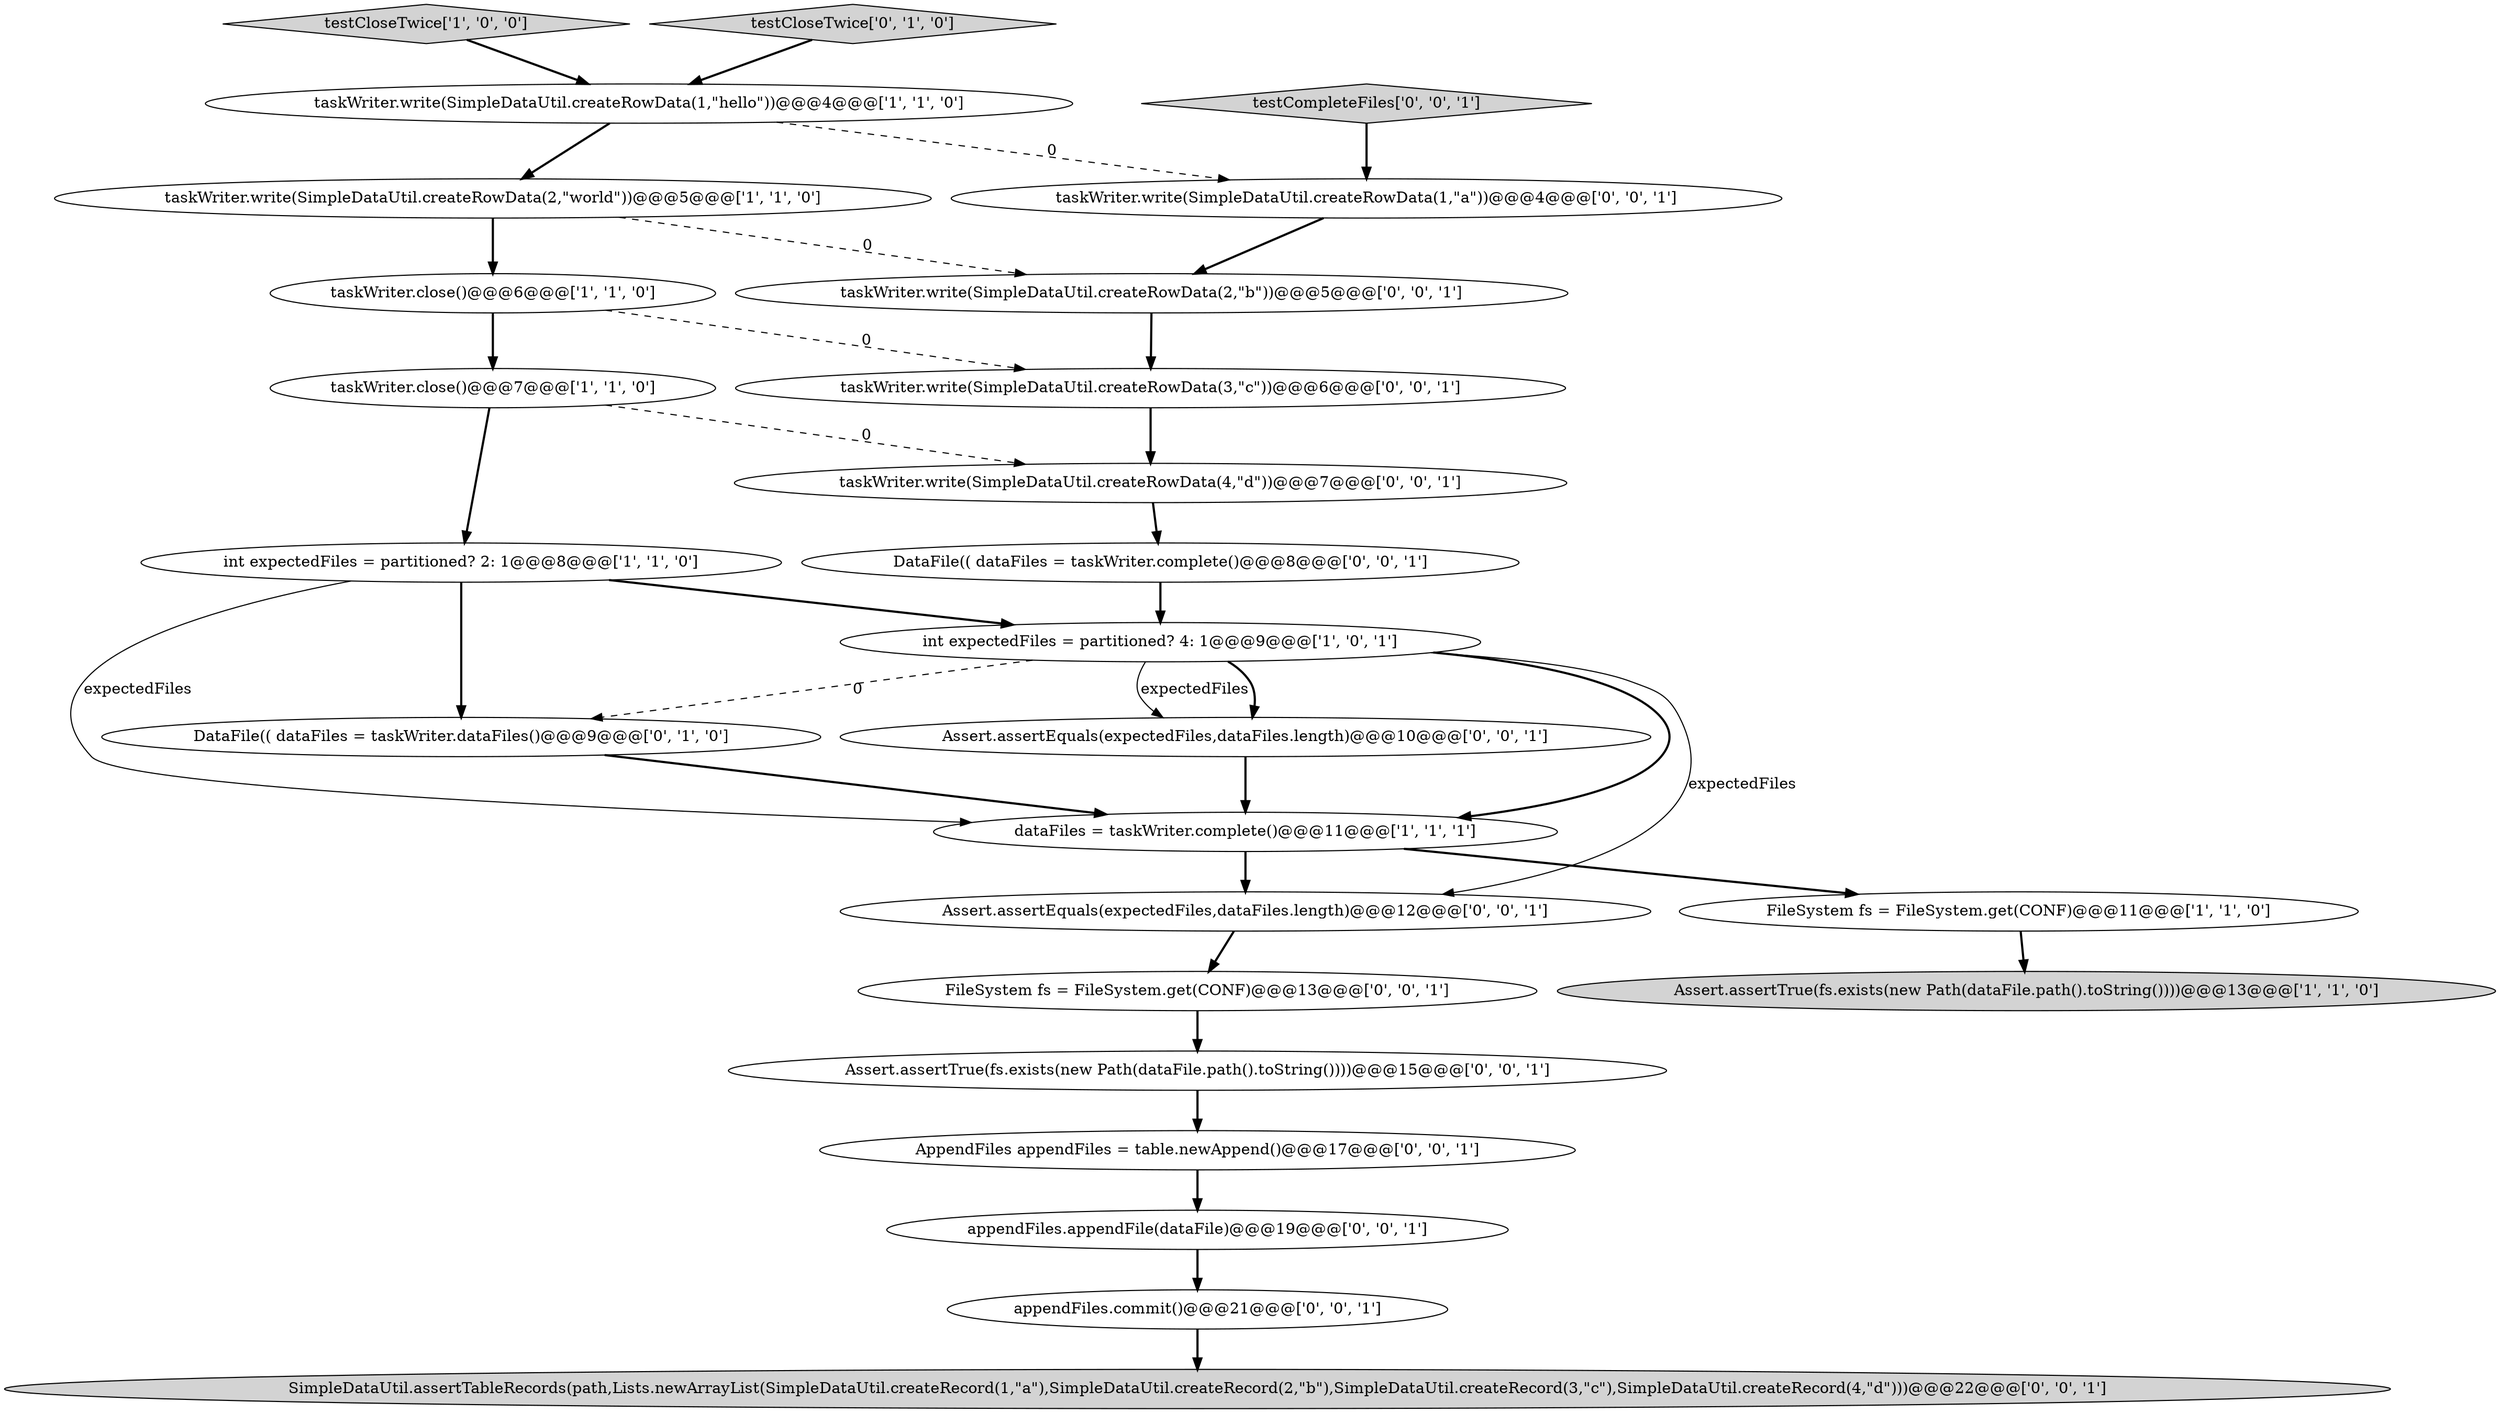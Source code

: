 digraph {
12 [style = filled, label = "taskWriter.write(SimpleDataUtil.createRowData(2,\"b\"))@@@5@@@['0', '0', '1']", fillcolor = white, shape = ellipse image = "AAA0AAABBB3BBB"];
5 [style = filled, label = "taskWriter.close()@@@7@@@['1', '1', '0']", fillcolor = white, shape = ellipse image = "AAA0AAABBB1BBB"];
20 [style = filled, label = "testCompleteFiles['0', '0', '1']", fillcolor = lightgray, shape = diamond image = "AAA0AAABBB3BBB"];
6 [style = filled, label = "taskWriter.write(SimpleDataUtil.createRowData(2,\"world\"))@@@5@@@['1', '1', '0']", fillcolor = white, shape = ellipse image = "AAA0AAABBB1BBB"];
7 [style = filled, label = "taskWriter.close()@@@6@@@['1', '1', '0']", fillcolor = white, shape = ellipse image = "AAA0AAABBB1BBB"];
22 [style = filled, label = "taskWriter.write(SimpleDataUtil.createRowData(3,\"c\"))@@@6@@@['0', '0', '1']", fillcolor = white, shape = ellipse image = "AAA0AAABBB3BBB"];
1 [style = filled, label = "Assert.assertTrue(fs.exists(new Path(dataFile.path().toString())))@@@13@@@['1', '1', '0']", fillcolor = lightgray, shape = ellipse image = "AAA0AAABBB1BBB"];
4 [style = filled, label = "int expectedFiles = partitioned? 2: 1@@@8@@@['1', '1', '0']", fillcolor = white, shape = ellipse image = "AAA0AAABBB1BBB"];
18 [style = filled, label = "Assert.assertTrue(fs.exists(new Path(dataFile.path().toString())))@@@15@@@['0', '0', '1']", fillcolor = white, shape = ellipse image = "AAA0AAABBB3BBB"];
19 [style = filled, label = "AppendFiles appendFiles = table.newAppend()@@@17@@@['0', '0', '1']", fillcolor = white, shape = ellipse image = "AAA0AAABBB3BBB"];
8 [style = filled, label = "testCloseTwice['1', '0', '0']", fillcolor = lightgray, shape = diamond image = "AAA0AAABBB1BBB"];
23 [style = filled, label = "Assert.assertEquals(expectedFiles,dataFiles.length)@@@12@@@['0', '0', '1']", fillcolor = white, shape = ellipse image = "AAA0AAABBB3BBB"];
3 [style = filled, label = "dataFiles = taskWriter.complete()@@@11@@@['1', '1', '1']", fillcolor = white, shape = ellipse image = "AAA0AAABBB1BBB"];
14 [style = filled, label = "appendFiles.appendFile(dataFile)@@@19@@@['0', '0', '1']", fillcolor = white, shape = ellipse image = "AAA0AAABBB3BBB"];
16 [style = filled, label = "SimpleDataUtil.assertTableRecords(path,Lists.newArrayList(SimpleDataUtil.createRecord(1,\"a\"),SimpleDataUtil.createRecord(2,\"b\"),SimpleDataUtil.createRecord(3,\"c\"),SimpleDataUtil.createRecord(4,\"d\")))@@@22@@@['0', '0', '1']", fillcolor = lightgray, shape = ellipse image = "AAA0AAABBB3BBB"];
24 [style = filled, label = "taskWriter.write(SimpleDataUtil.createRowData(1,\"a\"))@@@4@@@['0', '0', '1']", fillcolor = white, shape = ellipse image = "AAA0AAABBB3BBB"];
9 [style = filled, label = "FileSystem fs = FileSystem.get(CONF)@@@11@@@['1', '1', '0']", fillcolor = white, shape = ellipse image = "AAA0AAABBB1BBB"];
21 [style = filled, label = "taskWriter.write(SimpleDataUtil.createRowData(4,\"d\"))@@@7@@@['0', '0', '1']", fillcolor = white, shape = ellipse image = "AAA0AAABBB3BBB"];
13 [style = filled, label = "FileSystem fs = FileSystem.get(CONF)@@@13@@@['0', '0', '1']", fillcolor = white, shape = ellipse image = "AAA0AAABBB3BBB"];
11 [style = filled, label = "DataFile(( dataFiles = taskWriter.dataFiles()@@@9@@@['0', '1', '0']", fillcolor = white, shape = ellipse image = "AAA1AAABBB2BBB"];
10 [style = filled, label = "testCloseTwice['0', '1', '0']", fillcolor = lightgray, shape = diamond image = "AAA0AAABBB2BBB"];
15 [style = filled, label = "Assert.assertEquals(expectedFiles,dataFiles.length)@@@10@@@['0', '0', '1']", fillcolor = white, shape = ellipse image = "AAA0AAABBB3BBB"];
2 [style = filled, label = "int expectedFiles = partitioned? 4: 1@@@9@@@['1', '0', '1']", fillcolor = white, shape = ellipse image = "AAA0AAABBB1BBB"];
17 [style = filled, label = "DataFile(( dataFiles = taskWriter.complete()@@@8@@@['0', '0', '1']", fillcolor = white, shape = ellipse image = "AAA0AAABBB3BBB"];
0 [style = filled, label = "taskWriter.write(SimpleDataUtil.createRowData(1,\"hello\"))@@@4@@@['1', '1', '0']", fillcolor = white, shape = ellipse image = "AAA0AAABBB1BBB"];
25 [style = filled, label = "appendFiles.commit()@@@21@@@['0', '0', '1']", fillcolor = white, shape = ellipse image = "AAA0AAABBB3BBB"];
0->6 [style = bold, label=""];
11->3 [style = bold, label=""];
2->15 [style = solid, label="expectedFiles"];
2->23 [style = solid, label="expectedFiles"];
8->0 [style = bold, label=""];
4->11 [style = bold, label=""];
21->17 [style = bold, label=""];
0->24 [style = dashed, label="0"];
13->18 [style = bold, label=""];
5->4 [style = bold, label=""];
4->2 [style = bold, label=""];
12->22 [style = bold, label=""];
2->3 [style = bold, label=""];
3->23 [style = bold, label=""];
6->12 [style = dashed, label="0"];
23->13 [style = bold, label=""];
25->16 [style = bold, label=""];
4->3 [style = solid, label="expectedFiles"];
18->19 [style = bold, label=""];
7->22 [style = dashed, label="0"];
3->9 [style = bold, label=""];
5->21 [style = dashed, label="0"];
15->3 [style = bold, label=""];
14->25 [style = bold, label=""];
20->24 [style = bold, label=""];
7->5 [style = bold, label=""];
24->12 [style = bold, label=""];
22->21 [style = bold, label=""];
19->14 [style = bold, label=""];
2->11 [style = dashed, label="0"];
6->7 [style = bold, label=""];
9->1 [style = bold, label=""];
2->15 [style = bold, label=""];
10->0 [style = bold, label=""];
17->2 [style = bold, label=""];
}
